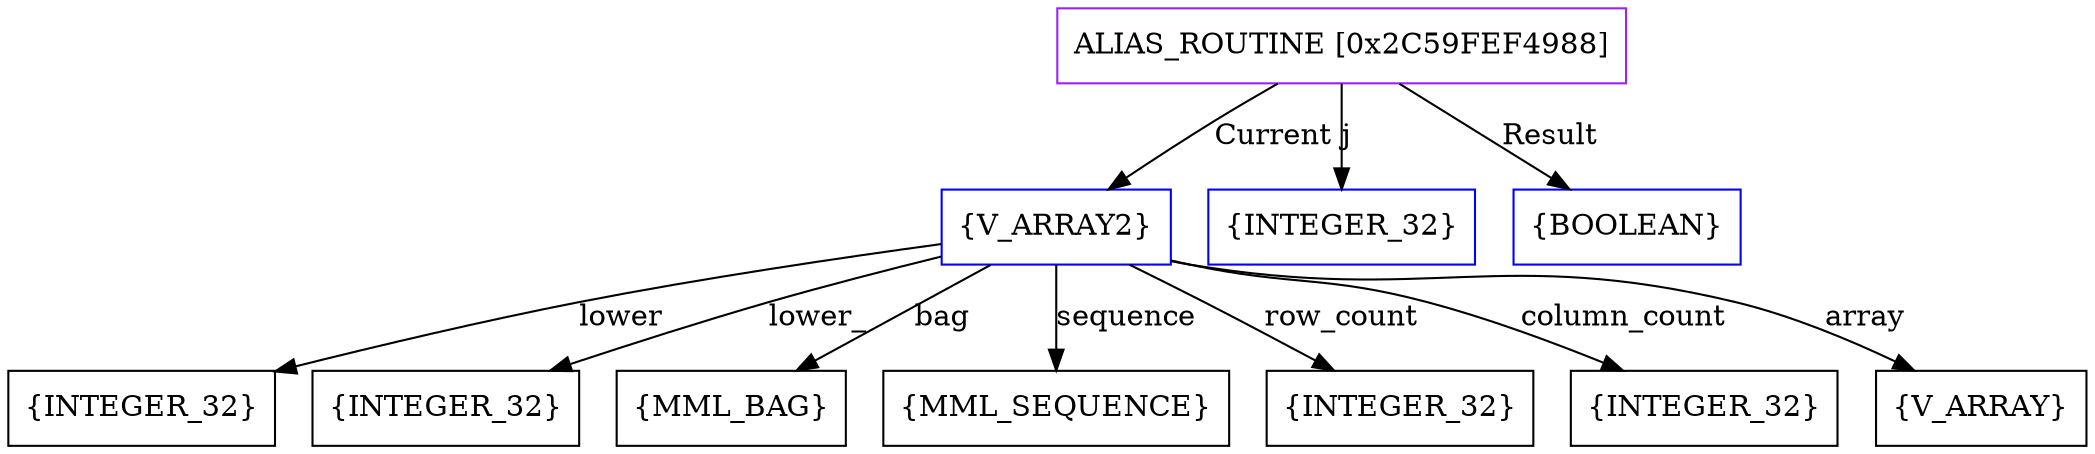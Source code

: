 digraph g {
	node [shape=box]
	b1[color=purple label=<ALIAS_ROUTINE [0x2C59FEF4988]>]
	b2[color=blue label=<{V_ARRAY2}>]
	b3[label=<{INTEGER_32}>]
	b4[label=<{INTEGER_32}>]
	b5[label=<{MML_BAG}>]
	b6[label=<{MML_SEQUENCE}>]
	b7[label=<{INTEGER_32}>]
	b8[label=<{INTEGER_32}>]
	b9[label=<{V_ARRAY}>]
	b10[color=blue label=<{INTEGER_32}>]
	b11[color=blue label=<{BOOLEAN}>]
	b1->b2[label=<Current>]
	b2->b3[label=<lower>]
	b2->b4[label=<lower_>]
	b2->b5[label=<bag>]
	b2->b6[label=<sequence>]
	b2->b7[label=<row_count>]
	b2->b8[label=<column_count>]
	b2->b9[label=<array>]
	b1->b10[label=<j>]
	b1->b11[label=<Result>]
}
